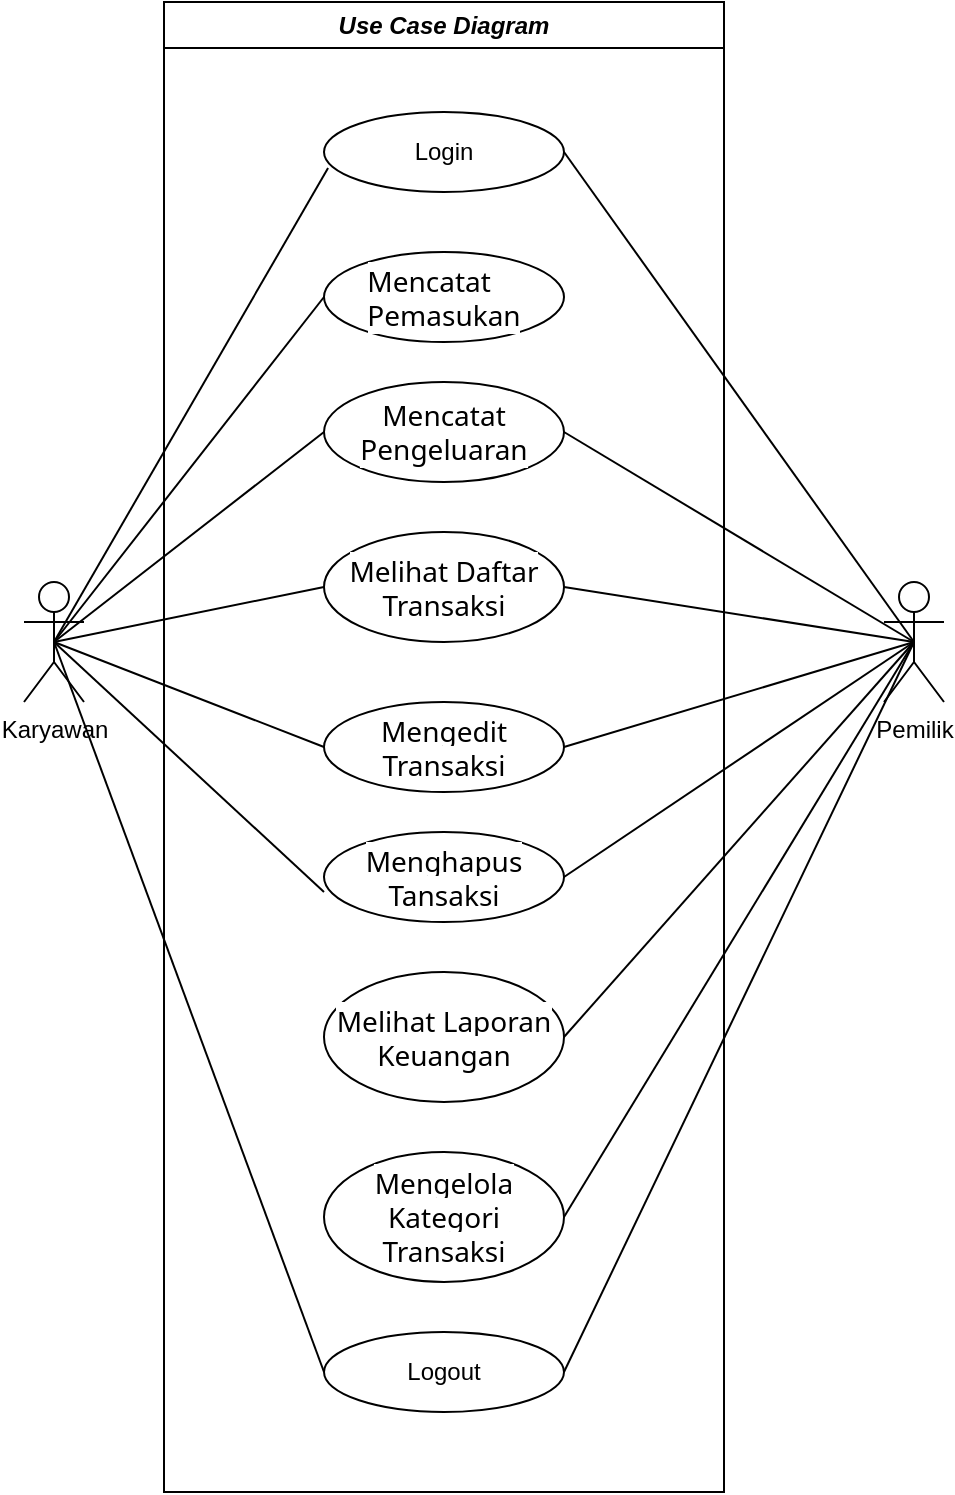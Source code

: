 <mxfile version="26.2.15" pages="2">
  <diagram name="Page-1" id="-Ouxz08pKRJPmLthxf09">
    <mxGraphModel dx="2066" dy="1201" grid="1" gridSize="10" guides="1" tooltips="1" connect="1" arrows="1" fold="1" page="1" pageScale="1" pageWidth="850" pageHeight="1100" math="0" shadow="0">
      <root>
        <mxCell id="0" />
        <mxCell id="1" parent="0" />
        <mxCell id="-CIsHNdacfX2C-PG1zb3-10" style="rounded=0;orthogonalLoop=1;jettySize=auto;html=1;exitX=0.5;exitY=0.5;exitDx=0;exitDy=0;exitPerimeter=0;entryX=1;entryY=0.5;entryDx=0;entryDy=0;endArrow=none;startFill=0;" parent="1" source="-CIsHNdacfX2C-PG1zb3-1" target="-CIsHNdacfX2C-PG1zb3-4" edge="1">
          <mxGeometry relative="1" as="geometry" />
        </mxCell>
        <mxCell id="-CIsHNdacfX2C-PG1zb3-12" style="rounded=0;orthogonalLoop=1;jettySize=auto;html=1;exitX=0.5;exitY=0.5;exitDx=0;exitDy=0;exitPerimeter=0;entryX=1;entryY=0.5;entryDx=0;entryDy=0;endArrow=none;startFill=0;" parent="1" source="-CIsHNdacfX2C-PG1zb3-1" target="-CIsHNdacfX2C-PG1zb3-6" edge="1">
          <mxGeometry relative="1" as="geometry" />
        </mxCell>
        <mxCell id="-CIsHNdacfX2C-PG1zb3-14" style="rounded=0;orthogonalLoop=1;jettySize=auto;html=1;exitX=0.5;exitY=0.5;exitDx=0;exitDy=0;exitPerimeter=0;entryX=1;entryY=0.5;entryDx=0;entryDy=0;endArrow=none;startFill=0;" parent="1" source="-CIsHNdacfX2C-PG1zb3-1" target="-CIsHNdacfX2C-PG1zb3-7" edge="1">
          <mxGeometry relative="1" as="geometry" />
        </mxCell>
        <mxCell id="-CIsHNdacfX2C-PG1zb3-15" style="rounded=0;orthogonalLoop=1;jettySize=auto;html=1;exitX=0.5;exitY=0.5;exitDx=0;exitDy=0;exitPerimeter=0;entryX=1;entryY=0.5;entryDx=0;entryDy=0;endArrow=none;startFill=0;" parent="1" source="-CIsHNdacfX2C-PG1zb3-1" target="-CIsHNdacfX2C-PG1zb3-8" edge="1">
          <mxGeometry relative="1" as="geometry" />
        </mxCell>
        <mxCell id="PaOSEHuivedLfygMDXVy-4" style="rounded=0;orthogonalLoop=1;jettySize=auto;html=1;exitX=0.5;exitY=0.5;exitDx=0;exitDy=0;exitPerimeter=0;entryX=1;entryY=0.5;entryDx=0;entryDy=0;endArrow=none;startFill=0;" edge="1" parent="1" source="-CIsHNdacfX2C-PG1zb3-1" target="rDdpRKm8MzPnryCLPahQ-2">
          <mxGeometry relative="1" as="geometry" />
        </mxCell>
        <mxCell id="PaOSEHuivedLfygMDXVy-5" style="rounded=0;orthogonalLoop=1;jettySize=auto;html=1;exitX=0.5;exitY=0.5;exitDx=0;exitDy=0;exitPerimeter=0;entryX=1;entryY=0.5;entryDx=0;entryDy=0;endArrow=none;startFill=0;" edge="1" parent="1" source="-CIsHNdacfX2C-PG1zb3-1" target="rDdpRKm8MzPnryCLPahQ-3">
          <mxGeometry relative="1" as="geometry" />
        </mxCell>
        <mxCell id="PaOSEHuivedLfygMDXVy-6" style="rounded=0;orthogonalLoop=1;jettySize=auto;html=1;exitX=0.5;exitY=0.5;exitDx=0;exitDy=0;exitPerimeter=0;entryX=1;entryY=0.5;entryDx=0;entryDy=0;endArrow=none;startFill=0;" edge="1" parent="1" source="-CIsHNdacfX2C-PG1zb3-1" target="rDdpRKm8MzPnryCLPahQ-5">
          <mxGeometry relative="1" as="geometry" />
        </mxCell>
        <mxCell id="PaOSEHuivedLfygMDXVy-7" style="rounded=0;orthogonalLoop=1;jettySize=auto;html=1;exitX=0.5;exitY=0.5;exitDx=0;exitDy=0;exitPerimeter=0;entryX=1;entryY=0.5;entryDx=0;entryDy=0;endArrow=none;startFill=0;" edge="1" parent="1" source="-CIsHNdacfX2C-PG1zb3-1" target="rDdpRKm8MzPnryCLPahQ-1">
          <mxGeometry relative="1" as="geometry" />
        </mxCell>
        <mxCell id="-CIsHNdacfX2C-PG1zb3-1" value="Pemilik" style="shape=umlActor;verticalLabelPosition=bottom;verticalAlign=top;html=1;outlineConnect=0;" parent="1" vertex="1">
          <mxGeometry x="600" y="345" width="30" height="60" as="geometry" />
        </mxCell>
        <mxCell id="-CIsHNdacfX2C-PG1zb3-11" style="rounded=0;orthogonalLoop=1;jettySize=auto;html=1;exitX=0.5;exitY=0.5;exitDx=0;exitDy=0;exitPerimeter=0;entryX=0;entryY=0.5;entryDx=0;entryDy=0;endArrow=none;startFill=0;" parent="1" source="-CIsHNdacfX2C-PG1zb3-3" target="-CIsHNdacfX2C-PG1zb3-5" edge="1">
          <mxGeometry relative="1" as="geometry" />
        </mxCell>
        <mxCell id="-CIsHNdacfX2C-PG1zb3-13" style="rounded=0;orthogonalLoop=1;jettySize=auto;html=1;exitX=0.5;exitY=0.5;exitDx=0;exitDy=0;exitPerimeter=0;entryX=0;entryY=0.5;entryDx=0;entryDy=0;endArrow=none;startFill=0;" parent="1" source="-CIsHNdacfX2C-PG1zb3-3" target="-CIsHNdacfX2C-PG1zb3-7" edge="1">
          <mxGeometry relative="1" as="geometry" />
        </mxCell>
        <mxCell id="-CIsHNdacfX2C-PG1zb3-16" style="rounded=0;orthogonalLoop=1;jettySize=auto;html=1;exitX=0.5;exitY=0.5;exitDx=0;exitDy=0;exitPerimeter=0;entryX=0;entryY=0.5;entryDx=0;entryDy=0;endArrow=none;startFill=0;" parent="1" source="-CIsHNdacfX2C-PG1zb3-3" target="-CIsHNdacfX2C-PG1zb3-8" edge="1">
          <mxGeometry relative="1" as="geometry" />
        </mxCell>
        <mxCell id="PaOSEHuivedLfygMDXVy-1" style="rounded=0;orthogonalLoop=1;jettySize=auto;html=1;exitX=0.5;exitY=0.5;exitDx=0;exitDy=0;exitPerimeter=0;entryX=0;entryY=0.5;entryDx=0;entryDy=0;endArrow=none;startFill=0;" edge="1" parent="1" source="-CIsHNdacfX2C-PG1zb3-3" target="-CIsHNdacfX2C-PG1zb3-6">
          <mxGeometry relative="1" as="geometry" />
        </mxCell>
        <mxCell id="PaOSEHuivedLfygMDXVy-2" style="rounded=0;orthogonalLoop=1;jettySize=auto;html=1;exitX=0.5;exitY=0.5;exitDx=0;exitDy=0;exitPerimeter=0;entryX=0;entryY=0.5;entryDx=0;entryDy=0;endArrow=none;startFill=0;" edge="1" parent="1" source="-CIsHNdacfX2C-PG1zb3-3" target="rDdpRKm8MzPnryCLPahQ-5">
          <mxGeometry relative="1" as="geometry" />
        </mxCell>
        <mxCell id="-CIsHNdacfX2C-PG1zb3-3" value="Karyawan" style="shape=umlActor;verticalLabelPosition=bottom;verticalAlign=top;html=1;outlineConnect=0;" parent="1" vertex="1">
          <mxGeometry x="170" y="345" width="30" height="60" as="geometry" />
        </mxCell>
        <mxCell id="-CIsHNdacfX2C-PG1zb3-9" style="rounded=0;orthogonalLoop=1;jettySize=auto;html=1;exitX=0.5;exitY=0.5;exitDx=0;exitDy=0;exitPerimeter=0;entryX=0.017;entryY=0.7;entryDx=0;entryDy=0;entryPerimeter=0;endArrow=none;startFill=0;" parent="1" source="-CIsHNdacfX2C-PG1zb3-3" target="-CIsHNdacfX2C-PG1zb3-4" edge="1">
          <mxGeometry relative="1" as="geometry" />
        </mxCell>
        <mxCell id="-CIsHNdacfX2C-PG1zb3-18" value="&lt;i&gt;Use Case Diagram&lt;/i&gt;" style="swimlane;whiteSpace=wrap;html=1;" parent="1" vertex="1">
          <mxGeometry x="240" y="55" width="280" height="745" as="geometry" />
        </mxCell>
        <mxCell id="-CIsHNdacfX2C-PG1zb3-4" value="Login" style="ellipse;whiteSpace=wrap;html=1;" parent="-CIsHNdacfX2C-PG1zb3-18" vertex="1">
          <mxGeometry x="80" y="55" width="120" height="40" as="geometry" />
        </mxCell>
        <mxCell id="-CIsHNdacfX2C-PG1zb3-5" value="&lt;div style=&quot;text-align: start;&quot;&gt;&lt;font face=&quot;__Inter_d65c78, __Inter_Fallback_d65c78, ui-sans-serif, system-ui, sans-serif, Apple Color Emoji, Segoe UI Emoji, Segoe UI Symbol, Noto Color Emoji&quot;&gt;&lt;span style=&quot;font-size: 14px; text-wrap-mode: nowrap; background-color: light-dark(#ffffff, var(--ge-dark-color, #121212));&quot;&gt;Mencatat&lt;/span&gt;&lt;/font&gt;&lt;/div&gt;&lt;div style=&quot;text-align: start;&quot;&gt;&lt;font face=&quot;__Inter_d65c78, __Inter_Fallback_d65c78, ui-sans-serif, system-ui, sans-serif, Apple Color Emoji, Segoe UI Emoji, Segoe UI Symbol, Noto Color Emoji&quot;&gt;&lt;span style=&quot;font-size: 14px; text-wrap-mode: nowrap; background-color: light-dark(#ffffff, var(--ge-dark-color, #121212));&quot;&gt;Pemasukan&lt;/span&gt;&lt;/font&gt;&lt;/div&gt;" style="ellipse;whiteSpace=wrap;html=1;" parent="-CIsHNdacfX2C-PG1zb3-18" vertex="1">
          <mxGeometry x="80" y="125" width="120" height="45" as="geometry" />
        </mxCell>
        <mxCell id="-CIsHNdacfX2C-PG1zb3-7" value="&lt;span style=&quot;font-family: __Inter_d65c78, __Inter_Fallback_d65c78, ui-sans-serif, system-ui, sans-serif, &amp;quot;Apple Color Emoji&amp;quot;, &amp;quot;Segoe UI Emoji&amp;quot;, &amp;quot;Segoe UI Symbol&amp;quot;, &amp;quot;Noto Color Emoji&amp;quot;; font-size: 14px; text-align: start; text-wrap-mode: nowrap; background-color: light-dark(#ffffff, var(--ge-dark-color, #121212));&quot;&gt;&lt;font&gt;Melihat Daftar&lt;/font&gt;&lt;/span&gt;&lt;div&gt;&lt;span style=&quot;font-family: __Inter_d65c78, __Inter_Fallback_d65c78, ui-sans-serif, system-ui, sans-serif, &amp;quot;Apple Color Emoji&amp;quot;, &amp;quot;Segoe UI Emoji&amp;quot;, &amp;quot;Segoe UI Symbol&amp;quot;, &amp;quot;Noto Color Emoji&amp;quot;; font-size: 14px; text-align: start; text-wrap-mode: nowrap; background-color: light-dark(#ffffff, var(--ge-dark-color, #121212));&quot;&gt;&lt;font&gt;Transaksi&lt;/font&gt;&lt;/span&gt;&lt;/div&gt;" style="ellipse;whiteSpace=wrap;html=1;" parent="-CIsHNdacfX2C-PG1zb3-18" vertex="1">
          <mxGeometry x="80" y="265" width="120" height="55" as="geometry" />
        </mxCell>
        <mxCell id="-CIsHNdacfX2C-PG1zb3-6" value="&lt;span style=&quot;font-family: __Inter_d65c78, __Inter_Fallback_d65c78, ui-sans-serif, system-ui, sans-serif, &amp;quot;Apple Color Emoji&amp;quot;, &amp;quot;Segoe UI Emoji&amp;quot;, &amp;quot;Segoe UI Symbol&amp;quot;, &amp;quot;Noto Color Emoji&amp;quot;; font-size: 14px; text-align: start; text-wrap-mode: nowrap; background-color: light-dark(#ffffff, var(--ge-dark-color, #121212));&quot;&gt;&lt;font&gt;Mencatat&lt;/font&gt;&lt;/span&gt;&lt;div&gt;&lt;span style=&quot;font-family: __Inter_d65c78, __Inter_Fallback_d65c78, ui-sans-serif, system-ui, sans-serif, &amp;quot;Apple Color Emoji&amp;quot;, &amp;quot;Segoe UI Emoji&amp;quot;, &amp;quot;Segoe UI Symbol&amp;quot;, &amp;quot;Noto Color Emoji&amp;quot;; font-size: 14px; text-align: start; text-wrap-mode: nowrap; background-color: light-dark(#ffffff, var(--ge-dark-color, #121212));&quot;&gt;&lt;font&gt;Pengeluaran&lt;/font&gt;&lt;/span&gt;&lt;/div&gt;" style="ellipse;whiteSpace=wrap;html=1;" parent="-CIsHNdacfX2C-PG1zb3-18" vertex="1">
          <mxGeometry x="80" y="190" width="120" height="50" as="geometry" />
        </mxCell>
        <mxCell id="-CIsHNdacfX2C-PG1zb3-8" value="&lt;span style=&quot;font-family: __Inter_d65c78, __Inter_Fallback_d65c78, ui-sans-serif, system-ui, sans-serif, &amp;quot;Apple Color Emoji&amp;quot;, &amp;quot;Segoe UI Emoji&amp;quot;, &amp;quot;Segoe UI Symbol&amp;quot;, &amp;quot;Noto Color Emoji&amp;quot;; font-size: 14px; text-align: start; text-wrap-mode: nowrap; background-color: light-dark(#ffffff, var(--ge-dark-color, #121212));&quot;&gt;&lt;font&gt;Mengedit&lt;/font&gt;&lt;/span&gt;&lt;div&gt;&lt;span style=&quot;font-family: __Inter_d65c78, __Inter_Fallback_d65c78, ui-sans-serif, system-ui, sans-serif, &amp;quot;Apple Color Emoji&amp;quot;, &amp;quot;Segoe UI Emoji&amp;quot;, &amp;quot;Segoe UI Symbol&amp;quot;, &amp;quot;Noto Color Emoji&amp;quot;; font-size: 14px; text-align: start; text-wrap-mode: nowrap; background-color: light-dark(#ffffff, var(--ge-dark-color, #121212));&quot;&gt;&lt;font&gt;Transaksi&lt;/font&gt;&lt;/span&gt;&lt;/div&gt;" style="ellipse;whiteSpace=wrap;html=1;" parent="-CIsHNdacfX2C-PG1zb3-18" vertex="1">
          <mxGeometry x="80" y="350" width="120" height="45" as="geometry" />
        </mxCell>
        <mxCell id="rDdpRKm8MzPnryCLPahQ-1" value="&lt;div style=&quot;&quot;&gt;&lt;font face=&quot;__Inter_d65c78, __Inter_Fallback_d65c78, ui-sans-serif, system-ui, sans-serif, Apple Color Emoji, Segoe UI Emoji, Segoe UI Symbol, Noto Color Emoji&quot;&gt;&lt;span style=&quot;font-size: 14px; text-wrap-mode: nowrap; background-color: light-dark(#ffffff, var(--ge-dark-color, #121212));&quot;&gt;Menghapus&lt;/span&gt;&lt;/font&gt;&lt;/div&gt;&lt;div style=&quot;&quot;&gt;&lt;font face=&quot;__Inter_d65c78, __Inter_Fallback_d65c78, ui-sans-serif, system-ui, sans-serif, Apple Color Emoji, Segoe UI Emoji, Segoe UI Symbol, Noto Color Emoji&quot;&gt;&lt;span style=&quot;font-size: 14px; text-wrap-mode: nowrap; background-color: light-dark(#ffffff, var(--ge-dark-color, #121212));&quot;&gt;Tansaksi&lt;/span&gt;&lt;/font&gt;&lt;/div&gt;" style="ellipse;whiteSpace=wrap;html=1;align=center;" parent="-CIsHNdacfX2C-PG1zb3-18" vertex="1">
          <mxGeometry x="80" y="415" width="120" height="45" as="geometry" />
        </mxCell>
        <mxCell id="rDdpRKm8MzPnryCLPahQ-2" value="&lt;div style=&quot;&quot;&gt;&lt;font face=&quot;__Inter_d65c78, __Inter_Fallback_d65c78, ui-sans-serif, system-ui, sans-serif, Apple Color Emoji, Segoe UI Emoji, Segoe UI Symbol, Noto Color Emoji&quot;&gt;&lt;span style=&quot;font-size: 14px; text-wrap-mode: nowrap; background-color: light-dark(#ffffff, var(--ge-dark-color, #121212));&quot;&gt;Melihat Laporan&lt;/span&gt;&lt;/font&gt;&lt;/div&gt;&lt;div style=&quot;&quot;&gt;&lt;font face=&quot;__Inter_d65c78, __Inter_Fallback_d65c78, ui-sans-serif, system-ui, sans-serif, Apple Color Emoji, Segoe UI Emoji, Segoe UI Symbol, Noto Color Emoji&quot;&gt;&lt;span style=&quot;font-size: 14px; text-wrap-mode: nowrap; background-color: light-dark(#ffffff, var(--ge-dark-color, #121212));&quot;&gt;Keuangan&lt;/span&gt;&lt;/font&gt;&lt;/div&gt;" style="ellipse;whiteSpace=wrap;html=1;align=center;" parent="-CIsHNdacfX2C-PG1zb3-18" vertex="1">
          <mxGeometry x="80" y="485" width="120" height="65" as="geometry" />
        </mxCell>
        <mxCell id="rDdpRKm8MzPnryCLPahQ-3" value="&lt;font face=&quot;__Inter_d65c78, __Inter_Fallback_d65c78, ui-sans-serif, system-ui, sans-serif, Apple Color Emoji, Segoe UI Emoji, Segoe UI Symbol, Noto Color Emoji&quot;&gt;&lt;span style=&quot;font-size: 14px; text-wrap-mode: nowrap; background-color: light-dark(#ffffff, var(--ge-dark-color, #121212));&quot;&gt;Mengelola Kategori&lt;/span&gt;&lt;/font&gt;&lt;div&gt;&lt;font face=&quot;__Inter_d65c78, __Inter_Fallback_d65c78, ui-sans-serif, system-ui, sans-serif, Apple Color Emoji, Segoe UI Emoji, Segoe UI Symbol, Noto Color Emoji&quot;&gt;&lt;span style=&quot;font-size: 14px; text-wrap-mode: nowrap; background-color: light-dark(#ffffff, var(--ge-dark-color, #121212));&quot;&gt;Transaksi&lt;/span&gt;&lt;/font&gt;&lt;/div&gt;" style="ellipse;whiteSpace=wrap;html=1;align=center;" parent="-CIsHNdacfX2C-PG1zb3-18" vertex="1">
          <mxGeometry x="80" y="575" width="120" height="65" as="geometry" />
        </mxCell>
        <mxCell id="rDdpRKm8MzPnryCLPahQ-5" value="&lt;span&gt;Logout&lt;/span&gt;" style="ellipse;whiteSpace=wrap;html=1;" parent="-CIsHNdacfX2C-PG1zb3-18" vertex="1">
          <mxGeometry x="80" y="665" width="120" height="40" as="geometry" />
        </mxCell>
        <mxCell id="PaOSEHuivedLfygMDXVy-3" style="rounded=0;orthogonalLoop=1;jettySize=auto;html=1;exitX=0.5;exitY=0.5;exitDx=0;exitDy=0;exitPerimeter=0;entryX=0;entryY=0.667;entryDx=0;entryDy=0;entryPerimeter=0;endArrow=none;startFill=0;" edge="1" parent="1" source="-CIsHNdacfX2C-PG1zb3-3" target="rDdpRKm8MzPnryCLPahQ-1">
          <mxGeometry relative="1" as="geometry" />
        </mxCell>
      </root>
    </mxGraphModel>
  </diagram>
  <diagram id="U8vwI0CPwjGF03lacdFP" name="Class Diagram">
    <mxGraphModel dx="3766" dy="1201" grid="1" gridSize="10" guides="1" tooltips="1" connect="1" arrows="1" fold="1" page="1" pageScale="1" pageWidth="850" pageHeight="1100" math="0" shadow="0">
      <root>
        <mxCell id="0" />
        <mxCell id="1" parent="0" />
        <mxCell id="N9J1Cjl4YSz3q8Sh-UzR-68" value="User" style="shape=table;startSize=30;container=1;collapsible=1;childLayout=tableLayout;fixedRows=1;rowLines=0;fontStyle=1;align=center;resizeLast=1;" parent="1" vertex="1">
          <mxGeometry x="-1650" y="120" width="310" height="150" as="geometry" />
        </mxCell>
        <mxCell id="N9J1Cjl4YSz3q8Sh-UzR-69" value="" style="shape=tableRow;horizontal=0;startSize=0;swimlaneHead=0;swimlaneBody=0;fillColor=none;collapsible=0;dropTarget=0;points=[[0,0.5],[1,0.5]];portConstraint=eastwest;strokeColor=inherit;top=0;left=0;right=0;bottom=1;" parent="N9J1Cjl4YSz3q8Sh-UzR-68" vertex="1">
          <mxGeometry y="30" width="310" height="30" as="geometry" />
        </mxCell>
        <mxCell id="N9J1Cjl4YSz3q8Sh-UzR-70" value="PK" style="shape=partialRectangle;overflow=hidden;connectable=0;fillColor=none;strokeColor=inherit;top=0;left=0;bottom=0;right=0;fontStyle=1;" parent="N9J1Cjl4YSz3q8Sh-UzR-69" vertex="1">
          <mxGeometry width="30" height="30" as="geometry">
            <mxRectangle width="30" height="30" as="alternateBounds" />
          </mxGeometry>
        </mxCell>
        <mxCell id="N9J1Cjl4YSz3q8Sh-UzR-71" value="id INT AUTO_INCREMENT " style="shape=partialRectangle;overflow=hidden;connectable=0;fillColor=none;align=left;strokeColor=inherit;top=0;left=0;bottom=0;right=0;spacingLeft=6;fontStyle=5;" parent="N9J1Cjl4YSz3q8Sh-UzR-69" vertex="1">
          <mxGeometry x="30" width="280" height="30" as="geometry">
            <mxRectangle width="280" height="30" as="alternateBounds" />
          </mxGeometry>
        </mxCell>
        <mxCell id="N9J1Cjl4YSz3q8Sh-UzR-72" value="" style="shape=tableRow;horizontal=0;startSize=0;swimlaneHead=0;swimlaneBody=0;fillColor=none;collapsible=0;dropTarget=0;points=[[0,0.5],[1,0.5]];portConstraint=eastwest;strokeColor=inherit;top=0;left=0;right=0;bottom=0;" parent="N9J1Cjl4YSz3q8Sh-UzR-68" vertex="1">
          <mxGeometry y="60" width="310" height="30" as="geometry" />
        </mxCell>
        <mxCell id="N9J1Cjl4YSz3q8Sh-UzR-73" value="" style="shape=partialRectangle;overflow=hidden;connectable=0;fillColor=none;strokeColor=inherit;top=0;left=0;bottom=0;right=0;" parent="N9J1Cjl4YSz3q8Sh-UzR-72" vertex="1">
          <mxGeometry width="30" height="30" as="geometry">
            <mxRectangle width="30" height="30" as="alternateBounds" />
          </mxGeometry>
        </mxCell>
        <mxCell id="N9J1Cjl4YSz3q8Sh-UzR-74" value="username VARCHAR(50) NOT NULL UNIQUE" style="shape=partialRectangle;overflow=hidden;connectable=0;fillColor=none;align=left;strokeColor=inherit;top=0;left=0;bottom=0;right=0;spacingLeft=6;" parent="N9J1Cjl4YSz3q8Sh-UzR-72" vertex="1">
          <mxGeometry x="30" width="280" height="30" as="geometry">
            <mxRectangle width="280" height="30" as="alternateBounds" />
          </mxGeometry>
        </mxCell>
        <mxCell id="N9J1Cjl4YSz3q8Sh-UzR-75" value="" style="shape=tableRow;horizontal=0;startSize=0;swimlaneHead=0;swimlaneBody=0;fillColor=none;collapsible=0;dropTarget=0;points=[[0,0.5],[1,0.5]];portConstraint=eastwest;strokeColor=inherit;top=0;left=0;right=0;bottom=0;" parent="N9J1Cjl4YSz3q8Sh-UzR-68" vertex="1">
          <mxGeometry y="90" width="310" height="30" as="geometry" />
        </mxCell>
        <mxCell id="N9J1Cjl4YSz3q8Sh-UzR-76" value="" style="shape=partialRectangle;overflow=hidden;connectable=0;fillColor=none;strokeColor=inherit;top=0;left=0;bottom=0;right=0;" parent="N9J1Cjl4YSz3q8Sh-UzR-75" vertex="1">
          <mxGeometry width="30" height="30" as="geometry">
            <mxRectangle width="30" height="30" as="alternateBounds" />
          </mxGeometry>
        </mxCell>
        <mxCell id="N9J1Cjl4YSz3q8Sh-UzR-77" value="password VARCHAR(255) NOT NULL" style="shape=partialRectangle;overflow=hidden;connectable=0;fillColor=none;align=left;strokeColor=inherit;top=0;left=0;bottom=0;right=0;spacingLeft=6;" parent="N9J1Cjl4YSz3q8Sh-UzR-75" vertex="1">
          <mxGeometry x="30" width="280" height="30" as="geometry">
            <mxRectangle width="280" height="30" as="alternateBounds" />
          </mxGeometry>
        </mxCell>
        <mxCell id="N9J1Cjl4YSz3q8Sh-UzR-78" value="" style="shape=tableRow;horizontal=0;startSize=0;swimlaneHead=0;swimlaneBody=0;fillColor=none;collapsible=0;dropTarget=0;points=[[0,0.5],[1,0.5]];portConstraint=eastwest;strokeColor=inherit;top=0;left=0;right=0;bottom=0;" parent="N9J1Cjl4YSz3q8Sh-UzR-68" vertex="1">
          <mxGeometry y="120" width="310" height="30" as="geometry" />
        </mxCell>
        <mxCell id="N9J1Cjl4YSz3q8Sh-UzR-79" value="" style="shape=partialRectangle;overflow=hidden;connectable=0;fillColor=none;strokeColor=inherit;top=0;left=0;bottom=0;right=0;" parent="N9J1Cjl4YSz3q8Sh-UzR-78" vertex="1">
          <mxGeometry width="30" height="30" as="geometry">
            <mxRectangle width="30" height="30" as="alternateBounds" />
          </mxGeometry>
        </mxCell>
        <mxCell id="N9J1Cjl4YSz3q8Sh-UzR-80" value="role ENUM(&#39;pemilik&#39;, &#39;karyawan&#39;) NOT NULL" style="shape=partialRectangle;overflow=hidden;connectable=0;fillColor=none;align=left;strokeColor=inherit;top=0;left=0;bottom=0;right=0;spacingLeft=6;" parent="N9J1Cjl4YSz3q8Sh-UzR-78" vertex="1">
          <mxGeometry x="30" width="280" height="30" as="geometry">
            <mxRectangle width="280" height="30" as="alternateBounds" />
          </mxGeometry>
        </mxCell>
        <mxCell id="N9J1Cjl4YSz3q8Sh-UzR-81" value="Transaction" style="shape=table;startSize=30;container=1;collapsible=1;childLayout=tableLayout;fixedRows=1;rowLines=0;fontStyle=1;align=center;resizeLast=1;" parent="1" vertex="1">
          <mxGeometry x="-1200" y="110" width="320" height="280" as="geometry" />
        </mxCell>
        <mxCell id="N9J1Cjl4YSz3q8Sh-UzR-82" value="" style="shape=tableRow;horizontal=0;startSize=0;swimlaneHead=0;swimlaneBody=0;fillColor=none;collapsible=0;dropTarget=0;points=[[0,0.5],[1,0.5]];portConstraint=eastwest;strokeColor=inherit;top=0;left=0;right=0;bottom=1;" parent="N9J1Cjl4YSz3q8Sh-UzR-81" vertex="1">
          <mxGeometry y="30" width="320" height="30" as="geometry" />
        </mxCell>
        <mxCell id="N9J1Cjl4YSz3q8Sh-UzR-83" value="PK" style="shape=partialRectangle;overflow=hidden;connectable=0;fillColor=none;strokeColor=inherit;top=0;left=0;bottom=0;right=0;fontStyle=1;" parent="N9J1Cjl4YSz3q8Sh-UzR-82" vertex="1">
          <mxGeometry width="30" height="30" as="geometry">
            <mxRectangle width="30" height="30" as="alternateBounds" />
          </mxGeometry>
        </mxCell>
        <mxCell id="N9J1Cjl4YSz3q8Sh-UzR-84" value="id INT AUTO_INCREMENT " style="shape=partialRectangle;overflow=hidden;connectable=0;fillColor=none;align=left;strokeColor=inherit;top=0;left=0;bottom=0;right=0;spacingLeft=6;fontStyle=5;" parent="N9J1Cjl4YSz3q8Sh-UzR-82" vertex="1">
          <mxGeometry x="30" width="290" height="30" as="geometry">
            <mxRectangle width="290" height="30" as="alternateBounds" />
          </mxGeometry>
        </mxCell>
        <mxCell id="N9J1Cjl4YSz3q8Sh-UzR-85" value="" style="shape=tableRow;horizontal=0;startSize=0;swimlaneHead=0;swimlaneBody=0;fillColor=none;collapsible=0;dropTarget=0;points=[[0,0.5],[1,0.5]];portConstraint=eastwest;strokeColor=inherit;top=0;left=0;right=0;bottom=0;" parent="N9J1Cjl4YSz3q8Sh-UzR-81" vertex="1">
          <mxGeometry y="60" width="320" height="40" as="geometry" />
        </mxCell>
        <mxCell id="N9J1Cjl4YSz3q8Sh-UzR-86" value="" style="shape=partialRectangle;overflow=hidden;connectable=0;fillColor=none;strokeColor=inherit;top=0;left=0;bottom=0;right=0;" parent="N9J1Cjl4YSz3q8Sh-UzR-85" vertex="1">
          <mxGeometry width="30" height="40" as="geometry">
            <mxRectangle width="30" height="40" as="alternateBounds" />
          </mxGeometry>
        </mxCell>
        <mxCell id="N9J1Cjl4YSz3q8Sh-UzR-87" value="date DATE NOT NULL" style="shape=partialRectangle;overflow=hidden;connectable=0;fillColor=none;align=left;strokeColor=inherit;top=0;left=0;bottom=0;right=0;spacingLeft=6;" parent="N9J1Cjl4YSz3q8Sh-UzR-85" vertex="1">
          <mxGeometry x="30" width="290" height="40" as="geometry">
            <mxRectangle width="290" height="40" as="alternateBounds" />
          </mxGeometry>
        </mxCell>
        <mxCell id="N9J1Cjl4YSz3q8Sh-UzR-88" value="" style="shape=tableRow;horizontal=0;startSize=0;swimlaneHead=0;swimlaneBody=0;fillColor=none;collapsible=0;dropTarget=0;points=[[0,0.5],[1,0.5]];portConstraint=eastwest;strokeColor=inherit;top=0;left=0;right=0;bottom=0;" parent="N9J1Cjl4YSz3q8Sh-UzR-81" vertex="1">
          <mxGeometry y="100" width="320" height="30" as="geometry" />
        </mxCell>
        <mxCell id="N9J1Cjl4YSz3q8Sh-UzR-89" value="" style="shape=partialRectangle;overflow=hidden;connectable=0;fillColor=none;strokeColor=inherit;top=0;left=0;bottom=0;right=0;" parent="N9J1Cjl4YSz3q8Sh-UzR-88" vertex="1">
          <mxGeometry width="30" height="30" as="geometry">
            <mxRectangle width="30" height="30" as="alternateBounds" />
          </mxGeometry>
        </mxCell>
        <mxCell id="N9J1Cjl4YSz3q8Sh-UzR-90" value="type ENUM(&#39;pemasukan&#39;, &#39;pengeluaran&#39;) NOT NULL" style="shape=partialRectangle;overflow=hidden;connectable=0;fillColor=none;align=left;strokeColor=inherit;top=0;left=0;bottom=0;right=0;spacingLeft=6;" parent="N9J1Cjl4YSz3q8Sh-UzR-88" vertex="1">
          <mxGeometry x="30" width="290" height="30" as="geometry">
            <mxRectangle width="290" height="30" as="alternateBounds" />
          </mxGeometry>
        </mxCell>
        <mxCell id="N9J1Cjl4YSz3q8Sh-UzR-91" value="" style="shape=tableRow;horizontal=0;startSize=0;swimlaneHead=0;swimlaneBody=0;fillColor=none;collapsible=0;dropTarget=0;points=[[0,0.5],[1,0.5]];portConstraint=eastwest;strokeColor=inherit;top=0;left=0;right=0;bottom=0;" parent="N9J1Cjl4YSz3q8Sh-UzR-81" vertex="1">
          <mxGeometry y="130" width="320" height="30" as="geometry" />
        </mxCell>
        <mxCell id="N9J1Cjl4YSz3q8Sh-UzR-92" value="" style="shape=partialRectangle;overflow=hidden;connectable=0;fillColor=none;strokeColor=inherit;top=0;left=0;bottom=0;right=0;" parent="N9J1Cjl4YSz3q8Sh-UzR-91" vertex="1">
          <mxGeometry width="30" height="30" as="geometry">
            <mxRectangle width="30" height="30" as="alternateBounds" />
          </mxGeometry>
        </mxCell>
        <mxCell id="N9J1Cjl4YSz3q8Sh-UzR-93" value="amount DECIMAL(10, 2) NOT NULL" style="shape=partialRectangle;overflow=hidden;connectable=0;fillColor=none;align=left;strokeColor=inherit;top=0;left=0;bottom=0;right=0;spacingLeft=6;" parent="N9J1Cjl4YSz3q8Sh-UzR-91" vertex="1">
          <mxGeometry x="30" width="290" height="30" as="geometry">
            <mxRectangle width="290" height="30" as="alternateBounds" />
          </mxGeometry>
        </mxCell>
        <mxCell id="N9J1Cjl4YSz3q8Sh-UzR-94" value="" style="shape=tableRow;horizontal=0;startSize=0;swimlaneHead=0;swimlaneBody=0;fillColor=none;collapsible=0;dropTarget=0;points=[[0,0.5],[1,0.5]];portConstraint=eastwest;strokeColor=inherit;top=0;left=0;right=0;bottom=0;" parent="N9J1Cjl4YSz3q8Sh-UzR-81" vertex="1">
          <mxGeometry y="160" width="320" height="30" as="geometry" />
        </mxCell>
        <mxCell id="N9J1Cjl4YSz3q8Sh-UzR-95" value="" style="shape=partialRectangle;overflow=hidden;connectable=0;fillColor=none;strokeColor=inherit;top=0;left=0;bottom=0;right=0;" parent="N9J1Cjl4YSz3q8Sh-UzR-94" vertex="1">
          <mxGeometry width="30" height="30" as="geometry">
            <mxRectangle width="30" height="30" as="alternateBounds" />
          </mxGeometry>
        </mxCell>
        <mxCell id="N9J1Cjl4YSz3q8Sh-UzR-96" value="category VARCHAR(50) NOT NULL" style="shape=partialRectangle;overflow=hidden;connectable=0;fillColor=none;align=left;strokeColor=inherit;top=0;left=0;bottom=0;right=0;spacingLeft=6;" parent="N9J1Cjl4YSz3q8Sh-UzR-94" vertex="1">
          <mxGeometry x="30" width="290" height="30" as="geometry">
            <mxRectangle width="290" height="30" as="alternateBounds" />
          </mxGeometry>
        </mxCell>
        <mxCell id="N9J1Cjl4YSz3q8Sh-UzR-97" value="" style="shape=tableRow;horizontal=0;startSize=0;swimlaneHead=0;swimlaneBody=0;fillColor=none;collapsible=0;dropTarget=0;points=[[0,0.5],[1,0.5]];portConstraint=eastwest;strokeColor=inherit;top=0;left=0;right=0;bottom=0;" parent="N9J1Cjl4YSz3q8Sh-UzR-81" vertex="1">
          <mxGeometry y="190" width="320" height="30" as="geometry" />
        </mxCell>
        <mxCell id="N9J1Cjl4YSz3q8Sh-UzR-98" value="" style="shape=partialRectangle;overflow=hidden;connectable=0;fillColor=none;strokeColor=inherit;top=0;left=0;bottom=0;right=0;" parent="N9J1Cjl4YSz3q8Sh-UzR-97" vertex="1">
          <mxGeometry width="30" height="30" as="geometry">
            <mxRectangle width="30" height="30" as="alternateBounds" />
          </mxGeometry>
        </mxCell>
        <mxCell id="N9J1Cjl4YSz3q8Sh-UzR-99" value="description TEXT" style="shape=partialRectangle;overflow=hidden;connectable=0;fillColor=none;align=left;strokeColor=inherit;top=0;left=0;bottom=0;right=0;spacingLeft=6;" parent="N9J1Cjl4YSz3q8Sh-UzR-97" vertex="1">
          <mxGeometry x="30" width="290" height="30" as="geometry">
            <mxRectangle width="290" height="30" as="alternateBounds" />
          </mxGeometry>
        </mxCell>
        <mxCell id="N9J1Cjl4YSz3q8Sh-UzR-100" value="" style="shape=tableRow;horizontal=0;startSize=0;swimlaneHead=0;swimlaneBody=0;fillColor=none;collapsible=0;dropTarget=0;points=[[0,0.5],[1,0.5]];portConstraint=eastwest;strokeColor=inherit;top=0;left=0;right=0;bottom=0;" parent="N9J1Cjl4YSz3q8Sh-UzR-81" vertex="1">
          <mxGeometry y="220" width="320" height="30" as="geometry" />
        </mxCell>
        <mxCell id="N9J1Cjl4YSz3q8Sh-UzR-101" value="" style="shape=partialRectangle;overflow=hidden;connectable=0;fillColor=none;strokeColor=inherit;top=0;left=0;bottom=0;right=0;" parent="N9J1Cjl4YSz3q8Sh-UzR-100" vertex="1">
          <mxGeometry width="30" height="30" as="geometry">
            <mxRectangle width="30" height="30" as="alternateBounds" />
          </mxGeometry>
        </mxCell>
        <mxCell id="N9J1Cjl4YSz3q8Sh-UzR-102" value="userId INT" style="shape=partialRectangle;overflow=hidden;connectable=0;fillColor=none;align=left;strokeColor=inherit;top=0;left=0;bottom=0;right=0;spacingLeft=6;" parent="N9J1Cjl4YSz3q8Sh-UzR-100" vertex="1">
          <mxGeometry x="30" width="290" height="30" as="geometry">
            <mxRectangle width="290" height="30" as="alternateBounds" />
          </mxGeometry>
        </mxCell>
        <mxCell id="N9J1Cjl4YSz3q8Sh-UzR-103" value="" style="shape=tableRow;horizontal=0;startSize=0;swimlaneHead=0;swimlaneBody=0;fillColor=none;collapsible=0;dropTarget=0;points=[[0,0.5],[1,0.5]];portConstraint=eastwest;strokeColor=inherit;top=0;left=0;right=0;bottom=0;" parent="N9J1Cjl4YSz3q8Sh-UzR-81" vertex="1">
          <mxGeometry y="250" width="320" height="30" as="geometry" />
        </mxCell>
        <mxCell id="N9J1Cjl4YSz3q8Sh-UzR-104" value="" style="shape=partialRectangle;overflow=hidden;connectable=0;fillColor=none;strokeColor=inherit;top=0;left=0;bottom=0;right=0;" parent="N9J1Cjl4YSz3q8Sh-UzR-103" vertex="1">
          <mxGeometry width="30" height="30" as="geometry">
            <mxRectangle width="30" height="30" as="alternateBounds" />
          </mxGeometry>
        </mxCell>
        <mxCell id="N9J1Cjl4YSz3q8Sh-UzR-105" value="FOREIGN KEY (userId) REFERENCES User(id) ON DELETE CASCADE" style="shape=partialRectangle;overflow=hidden;connectable=0;fillColor=none;align=left;strokeColor=inherit;top=0;left=0;bottom=0;right=0;spacingLeft=6;" parent="N9J1Cjl4YSz3q8Sh-UzR-103" vertex="1">
          <mxGeometry x="30" width="290" height="30" as="geometry">
            <mxRectangle width="290" height="30" as="alternateBounds" />
          </mxGeometry>
        </mxCell>
        <mxCell id="N9J1Cjl4YSz3q8Sh-UzR-106" value="Category" style="shape=table;startSize=30;container=1;collapsible=1;childLayout=tableLayout;fixedRows=1;rowLines=0;fontStyle=1;align=center;resizeLast=1;" parent="1" vertex="1">
          <mxGeometry x="-1190" y="450" width="320" height="150" as="geometry" />
        </mxCell>
        <mxCell id="N9J1Cjl4YSz3q8Sh-UzR-107" value="" style="shape=tableRow;horizontal=0;startSize=0;swimlaneHead=0;swimlaneBody=0;fillColor=none;collapsible=0;dropTarget=0;points=[[0,0.5],[1,0.5]];portConstraint=eastwest;strokeColor=inherit;top=0;left=0;right=0;bottom=1;" parent="N9J1Cjl4YSz3q8Sh-UzR-106" vertex="1">
          <mxGeometry y="30" width="320" height="30" as="geometry" />
        </mxCell>
        <mxCell id="N9J1Cjl4YSz3q8Sh-UzR-108" value="PK" style="shape=partialRectangle;overflow=hidden;connectable=0;fillColor=none;strokeColor=inherit;top=0;left=0;bottom=0;right=0;fontStyle=1;" parent="N9J1Cjl4YSz3q8Sh-UzR-107" vertex="1">
          <mxGeometry width="30" height="30" as="geometry">
            <mxRectangle width="30" height="30" as="alternateBounds" />
          </mxGeometry>
        </mxCell>
        <mxCell id="N9J1Cjl4YSz3q8Sh-UzR-109" value="id INT AUTO_INCREMENT " style="shape=partialRectangle;overflow=hidden;connectable=0;fillColor=none;align=left;strokeColor=inherit;top=0;left=0;bottom=0;right=0;spacingLeft=6;fontStyle=5;" parent="N9J1Cjl4YSz3q8Sh-UzR-107" vertex="1">
          <mxGeometry x="30" width="290" height="30" as="geometry">
            <mxRectangle width="290" height="30" as="alternateBounds" />
          </mxGeometry>
        </mxCell>
        <mxCell id="N9J1Cjl4YSz3q8Sh-UzR-110" value="" style="shape=tableRow;horizontal=0;startSize=0;swimlaneHead=0;swimlaneBody=0;fillColor=none;collapsible=0;dropTarget=0;points=[[0,0.5],[1,0.5]];portConstraint=eastwest;strokeColor=inherit;top=0;left=0;right=0;bottom=0;" parent="N9J1Cjl4YSz3q8Sh-UzR-106" vertex="1">
          <mxGeometry y="60" width="320" height="30" as="geometry" />
        </mxCell>
        <mxCell id="N9J1Cjl4YSz3q8Sh-UzR-111" value="" style="shape=partialRectangle;overflow=hidden;connectable=0;fillColor=none;strokeColor=inherit;top=0;left=0;bottom=0;right=0;" parent="N9J1Cjl4YSz3q8Sh-UzR-110" vertex="1">
          <mxGeometry width="30" height="30" as="geometry">
            <mxRectangle width="30" height="30" as="alternateBounds" />
          </mxGeometry>
        </mxCell>
        <mxCell id="N9J1Cjl4YSz3q8Sh-UzR-112" value="name VARCHAR(50) NOT NULL" style="shape=partialRectangle;overflow=hidden;connectable=0;fillColor=none;align=left;strokeColor=inherit;top=0;left=0;bottom=0;right=0;spacingLeft=6;" parent="N9J1Cjl4YSz3q8Sh-UzR-110" vertex="1">
          <mxGeometry x="30" width="290" height="30" as="geometry">
            <mxRectangle width="290" height="30" as="alternateBounds" />
          </mxGeometry>
        </mxCell>
        <mxCell id="N9J1Cjl4YSz3q8Sh-UzR-113" value="" style="shape=tableRow;horizontal=0;startSize=0;swimlaneHead=0;swimlaneBody=0;fillColor=none;collapsible=0;dropTarget=0;points=[[0,0.5],[1,0.5]];portConstraint=eastwest;strokeColor=inherit;top=0;left=0;right=0;bottom=0;" parent="N9J1Cjl4YSz3q8Sh-UzR-106" vertex="1">
          <mxGeometry y="90" width="320" height="30" as="geometry" />
        </mxCell>
        <mxCell id="N9J1Cjl4YSz3q8Sh-UzR-114" value="" style="shape=partialRectangle;overflow=hidden;connectable=0;fillColor=none;strokeColor=inherit;top=0;left=0;bottom=0;right=0;" parent="N9J1Cjl4YSz3q8Sh-UzR-113" vertex="1">
          <mxGeometry width="30" height="30" as="geometry">
            <mxRectangle width="30" height="30" as="alternateBounds" />
          </mxGeometry>
        </mxCell>
        <mxCell id="N9J1Cjl4YSz3q8Sh-UzR-115" value="userId INT" style="shape=partialRectangle;overflow=hidden;connectable=0;fillColor=none;align=left;strokeColor=inherit;top=0;left=0;bottom=0;right=0;spacingLeft=6;" parent="N9J1Cjl4YSz3q8Sh-UzR-113" vertex="1">
          <mxGeometry x="30" width="290" height="30" as="geometry">
            <mxRectangle width="290" height="30" as="alternateBounds" />
          </mxGeometry>
        </mxCell>
        <mxCell id="N9J1Cjl4YSz3q8Sh-UzR-116" value="" style="shape=tableRow;horizontal=0;startSize=0;swimlaneHead=0;swimlaneBody=0;fillColor=none;collapsible=0;dropTarget=0;points=[[0,0.5],[1,0.5]];portConstraint=eastwest;strokeColor=inherit;top=0;left=0;right=0;bottom=0;" parent="N9J1Cjl4YSz3q8Sh-UzR-106" vertex="1">
          <mxGeometry y="120" width="320" height="30" as="geometry" />
        </mxCell>
        <mxCell id="N9J1Cjl4YSz3q8Sh-UzR-117" value="" style="shape=partialRectangle;overflow=hidden;connectable=0;fillColor=none;strokeColor=inherit;top=0;left=0;bottom=0;right=0;" parent="N9J1Cjl4YSz3q8Sh-UzR-116" vertex="1">
          <mxGeometry width="30" height="30" as="geometry">
            <mxRectangle width="30" height="30" as="alternateBounds" />
          </mxGeometry>
        </mxCell>
        <mxCell id="N9J1Cjl4YSz3q8Sh-UzR-118" value="FOREIGN KEY (userId) REFERENCES User(id) ON DELETE CASCADE" style="shape=partialRectangle;overflow=hidden;connectable=0;fillColor=none;align=left;strokeColor=inherit;top=0;left=0;bottom=0;right=0;spacingLeft=6;" parent="N9J1Cjl4YSz3q8Sh-UzR-116" vertex="1">
          <mxGeometry x="30" width="290" height="30" as="geometry">
            <mxRectangle width="290" height="30" as="alternateBounds" />
          </mxGeometry>
        </mxCell>
        <mxCell id="N9J1Cjl4YSz3q8Sh-UzR-136" style="edgeStyle=orthogonalEdgeStyle;rounded=0;orthogonalLoop=1;jettySize=auto;html=1;exitX=0.5;exitY=0;exitDx=0;exitDy=0;entryX=0;entryY=0.5;entryDx=0;entryDy=0;" parent="1" source="N9J1Cjl4YSz3q8Sh-UzR-119" target="N9J1Cjl4YSz3q8Sh-UzR-69" edge="1">
          <mxGeometry relative="1" as="geometry" />
        </mxCell>
        <mxCell id="N9J1Cjl4YSz3q8Sh-UzR-119" value="Report" style="shape=table;startSize=30;container=1;collapsible=1;childLayout=tableLayout;fixedRows=1;rowLines=0;fontStyle=1;align=center;resizeLast=1;" parent="1" vertex="1">
          <mxGeometry x="-1660" y="420" width="320" height="180" as="geometry" />
        </mxCell>
        <mxCell id="N9J1Cjl4YSz3q8Sh-UzR-120" value="" style="shape=tableRow;horizontal=0;startSize=0;swimlaneHead=0;swimlaneBody=0;fillColor=none;collapsible=0;dropTarget=0;points=[[0,0.5],[1,0.5]];portConstraint=eastwest;strokeColor=inherit;top=0;left=0;right=0;bottom=1;" parent="N9J1Cjl4YSz3q8Sh-UzR-119" vertex="1">
          <mxGeometry y="30" width="320" height="30" as="geometry" />
        </mxCell>
        <mxCell id="N9J1Cjl4YSz3q8Sh-UzR-121" value="PK" style="shape=partialRectangle;overflow=hidden;connectable=0;fillColor=none;strokeColor=inherit;top=0;left=0;bottom=0;right=0;fontStyle=1;" parent="N9J1Cjl4YSz3q8Sh-UzR-120" vertex="1">
          <mxGeometry width="30" height="30" as="geometry">
            <mxRectangle width="30" height="30" as="alternateBounds" />
          </mxGeometry>
        </mxCell>
        <mxCell id="N9J1Cjl4YSz3q8Sh-UzR-122" value="id INT AUTO_INCREMENT " style="shape=partialRectangle;overflow=hidden;connectable=0;fillColor=none;align=left;strokeColor=inherit;top=0;left=0;bottom=0;right=0;spacingLeft=6;fontStyle=5;" parent="N9J1Cjl4YSz3q8Sh-UzR-120" vertex="1">
          <mxGeometry x="30" width="290" height="30" as="geometry">
            <mxRectangle width="290" height="30" as="alternateBounds" />
          </mxGeometry>
        </mxCell>
        <mxCell id="N9J1Cjl4YSz3q8Sh-UzR-123" value="" style="shape=tableRow;horizontal=0;startSize=0;swimlaneHead=0;swimlaneBody=0;fillColor=none;collapsible=0;dropTarget=0;points=[[0,0.5],[1,0.5]];portConstraint=eastwest;strokeColor=inherit;top=0;left=0;right=0;bottom=0;" parent="N9J1Cjl4YSz3q8Sh-UzR-119" vertex="1">
          <mxGeometry y="60" width="320" height="30" as="geometry" />
        </mxCell>
        <mxCell id="N9J1Cjl4YSz3q8Sh-UzR-124" value="" style="shape=partialRectangle;overflow=hidden;connectable=0;fillColor=none;strokeColor=inherit;top=0;left=0;bottom=0;right=0;" parent="N9J1Cjl4YSz3q8Sh-UzR-123" vertex="1">
          <mxGeometry width="30" height="30" as="geometry">
            <mxRectangle width="30" height="30" as="alternateBounds" />
          </mxGeometry>
        </mxCell>
        <mxCell id="N9J1Cjl4YSz3q8Sh-UzR-125" value="startDate DATE NOT NULL" style="shape=partialRectangle;overflow=hidden;connectable=0;fillColor=none;align=left;strokeColor=inherit;top=0;left=0;bottom=0;right=0;spacingLeft=6;" parent="N9J1Cjl4YSz3q8Sh-UzR-123" vertex="1">
          <mxGeometry x="30" width="290" height="30" as="geometry">
            <mxRectangle width="290" height="30" as="alternateBounds" />
          </mxGeometry>
        </mxCell>
        <mxCell id="N9J1Cjl4YSz3q8Sh-UzR-126" value="" style="shape=tableRow;horizontal=0;startSize=0;swimlaneHead=0;swimlaneBody=0;fillColor=none;collapsible=0;dropTarget=0;points=[[0,0.5],[1,0.5]];portConstraint=eastwest;strokeColor=inherit;top=0;left=0;right=0;bottom=0;" parent="N9J1Cjl4YSz3q8Sh-UzR-119" vertex="1">
          <mxGeometry y="90" width="320" height="30" as="geometry" />
        </mxCell>
        <mxCell id="N9J1Cjl4YSz3q8Sh-UzR-127" value="" style="shape=partialRectangle;overflow=hidden;connectable=0;fillColor=none;strokeColor=inherit;top=0;left=0;bottom=0;right=0;" parent="N9J1Cjl4YSz3q8Sh-UzR-126" vertex="1">
          <mxGeometry width="30" height="30" as="geometry">
            <mxRectangle width="30" height="30" as="alternateBounds" />
          </mxGeometry>
        </mxCell>
        <mxCell id="N9J1Cjl4YSz3q8Sh-UzR-128" value="endDate DATE NOT NULL" style="shape=partialRectangle;overflow=hidden;connectable=0;fillColor=none;align=left;strokeColor=inherit;top=0;left=0;bottom=0;right=0;spacingLeft=6;" parent="N9J1Cjl4YSz3q8Sh-UzR-126" vertex="1">
          <mxGeometry x="30" width="290" height="30" as="geometry">
            <mxRectangle width="290" height="30" as="alternateBounds" />
          </mxGeometry>
        </mxCell>
        <mxCell id="N9J1Cjl4YSz3q8Sh-UzR-129" value="" style="shape=tableRow;horizontal=0;startSize=0;swimlaneHead=0;swimlaneBody=0;fillColor=none;collapsible=0;dropTarget=0;points=[[0,0.5],[1,0.5]];portConstraint=eastwest;strokeColor=inherit;top=0;left=0;right=0;bottom=0;" parent="N9J1Cjl4YSz3q8Sh-UzR-119" vertex="1">
          <mxGeometry y="120" width="320" height="30" as="geometry" />
        </mxCell>
        <mxCell id="N9J1Cjl4YSz3q8Sh-UzR-130" value="" style="shape=partialRectangle;overflow=hidden;connectable=0;fillColor=none;strokeColor=inherit;top=0;left=0;bottom=0;right=0;" parent="N9J1Cjl4YSz3q8Sh-UzR-129" vertex="1">
          <mxGeometry width="30" height="30" as="geometry">
            <mxRectangle width="30" height="30" as="alternateBounds" />
          </mxGeometry>
        </mxCell>
        <mxCell id="N9J1Cjl4YSz3q8Sh-UzR-131" value="userId INT" style="shape=partialRectangle;overflow=hidden;connectable=0;fillColor=none;align=left;strokeColor=inherit;top=0;left=0;bottom=0;right=0;spacingLeft=6;" parent="N9J1Cjl4YSz3q8Sh-UzR-129" vertex="1">
          <mxGeometry x="30" width="290" height="30" as="geometry">
            <mxRectangle width="290" height="30" as="alternateBounds" />
          </mxGeometry>
        </mxCell>
        <mxCell id="N9J1Cjl4YSz3q8Sh-UzR-132" value="" style="shape=tableRow;horizontal=0;startSize=0;swimlaneHead=0;swimlaneBody=0;fillColor=none;collapsible=0;dropTarget=0;points=[[0,0.5],[1,0.5]];portConstraint=eastwest;strokeColor=inherit;top=0;left=0;right=0;bottom=0;" parent="N9J1Cjl4YSz3q8Sh-UzR-119" vertex="1">
          <mxGeometry y="150" width="320" height="30" as="geometry" />
        </mxCell>
        <mxCell id="N9J1Cjl4YSz3q8Sh-UzR-133" value="" style="shape=partialRectangle;overflow=hidden;connectable=0;fillColor=none;strokeColor=inherit;top=0;left=0;bottom=0;right=0;" parent="N9J1Cjl4YSz3q8Sh-UzR-132" vertex="1">
          <mxGeometry width="30" height="30" as="geometry">
            <mxRectangle width="30" height="30" as="alternateBounds" />
          </mxGeometry>
        </mxCell>
        <mxCell id="N9J1Cjl4YSz3q8Sh-UzR-134" value="FOREIGN KEY (userId) REFERENCES User(id) ON DELETE CASCADE" style="shape=partialRectangle;overflow=hidden;connectable=0;fillColor=none;align=left;strokeColor=inherit;top=0;left=0;bottom=0;right=0;spacingLeft=6;" parent="N9J1Cjl4YSz3q8Sh-UzR-132" vertex="1">
          <mxGeometry x="30" width="290" height="30" as="geometry">
            <mxRectangle width="290" height="30" as="alternateBounds" />
          </mxGeometry>
        </mxCell>
        <mxCell id="N9J1Cjl4YSz3q8Sh-UzR-135" style="edgeStyle=orthogonalEdgeStyle;rounded=0;orthogonalLoop=1;jettySize=auto;html=1;exitX=0;exitY=0.5;exitDx=0;exitDy=0;entryX=1;entryY=0.5;entryDx=0;entryDy=0;" parent="1" source="N9J1Cjl4YSz3q8Sh-UzR-91" target="N9J1Cjl4YSz3q8Sh-UzR-75" edge="1">
          <mxGeometry relative="1" as="geometry" />
        </mxCell>
        <mxCell id="N9J1Cjl4YSz3q8Sh-UzR-137" style="edgeStyle=orthogonalEdgeStyle;rounded=0;orthogonalLoop=1;jettySize=auto;html=1;exitX=0;exitY=0.5;exitDx=0;exitDy=0;entryX=1;entryY=0.5;entryDx=0;entryDy=0;" parent="1" source="N9J1Cjl4YSz3q8Sh-UzR-113" target="N9J1Cjl4YSz3q8Sh-UzR-69" edge="1">
          <mxGeometry relative="1" as="geometry" />
        </mxCell>
      </root>
    </mxGraphModel>
  </diagram>
</mxfile>
